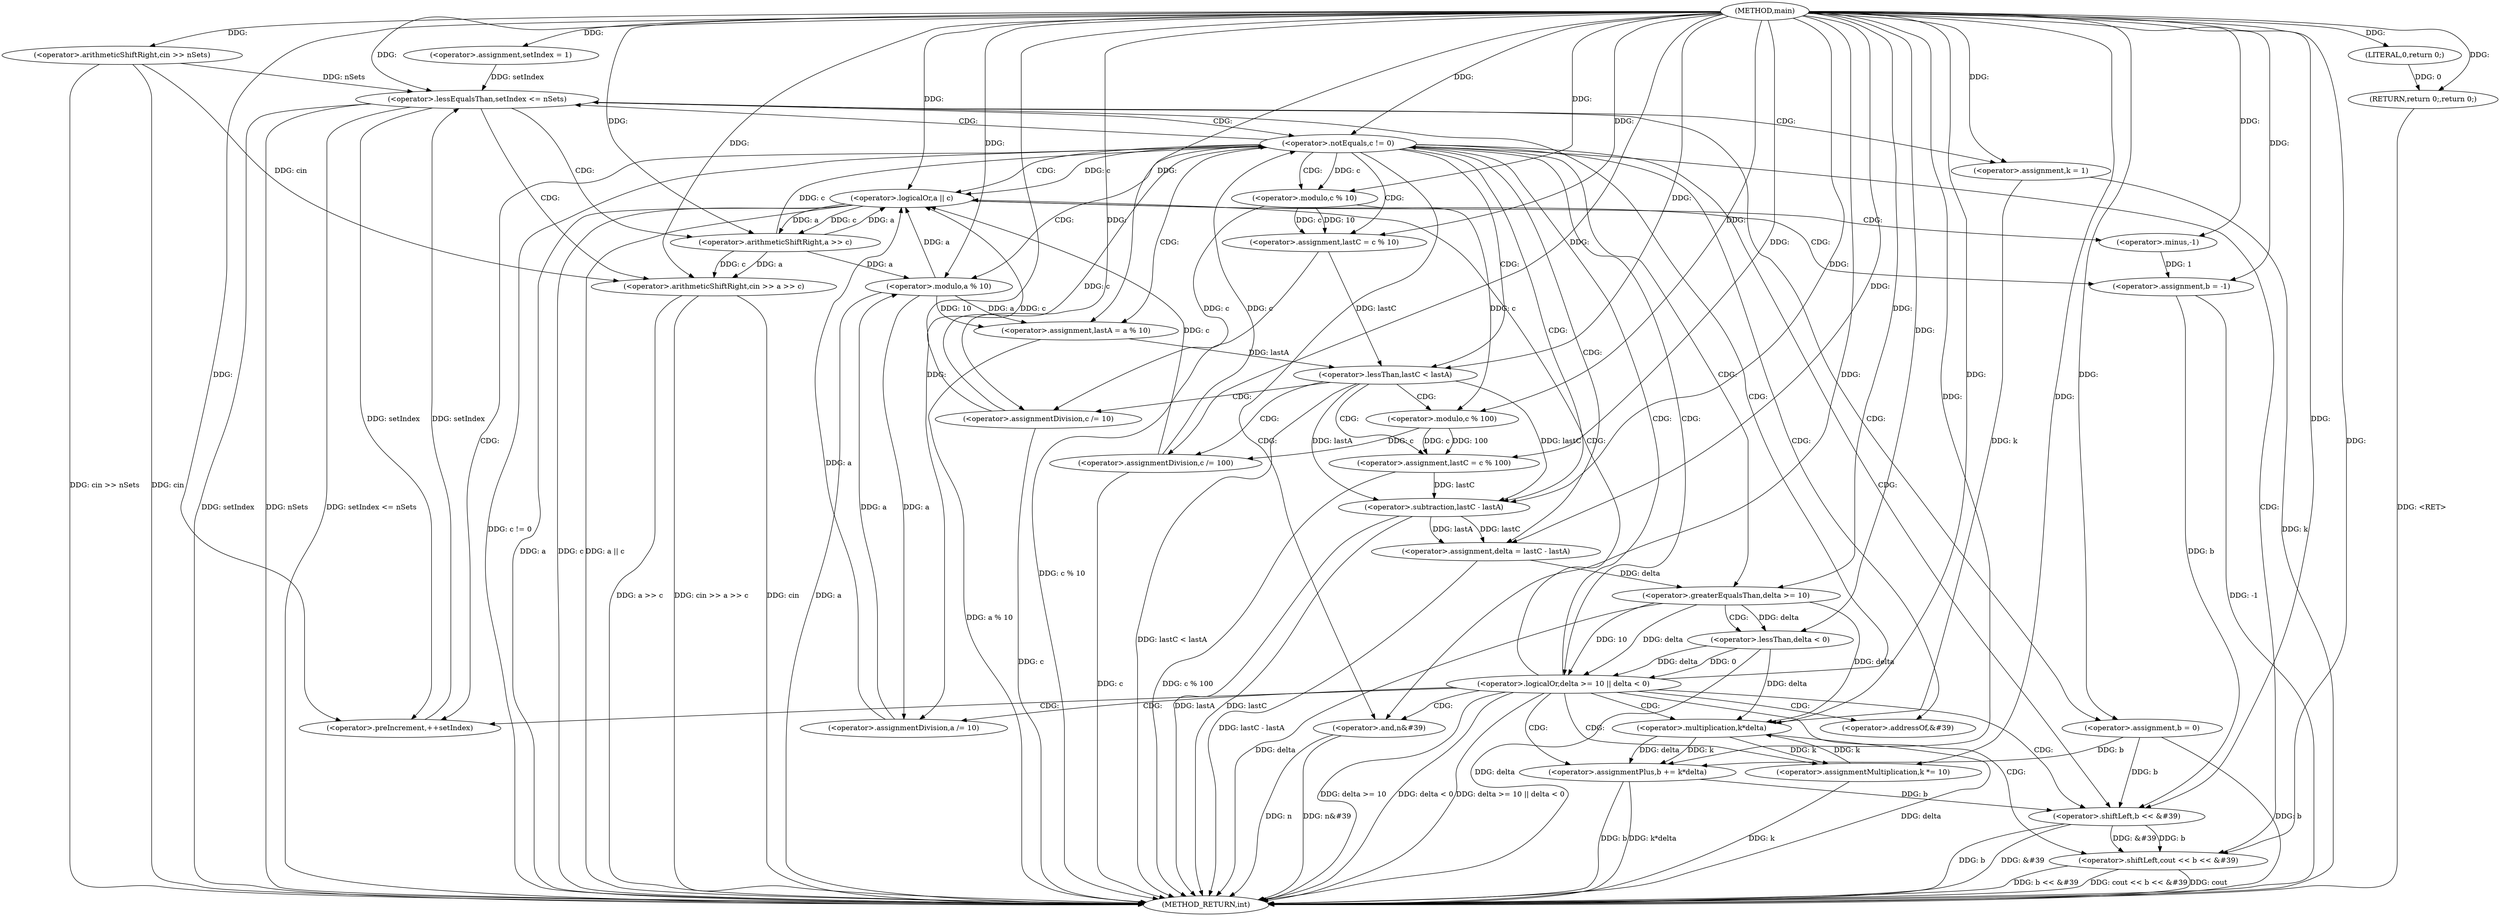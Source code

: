 digraph "main" {  
"1000101" [label = "(METHOD,main)" ]
"1000214" [label = "(METHOD_RETURN,int)" ]
"1000104" [label = "(<operator>.arithmeticShiftRight,cin >> nSets)" ]
"1000212" [label = "(RETURN,return 0;,return 0;)" ]
"1000109" [label = "(<operator>.assignment,setIndex = 1)" ]
"1000112" [label = "(<operator>.lessEqualsThan,setIndex <= nSets)" ]
"1000115" [label = "(<operator>.preIncrement,++setIndex)" ]
"1000213" [label = "(LITERAL,0,return 0;)" ]
"1000120" [label = "(<operator>.arithmeticShiftRight,cin >> a >> c)" ]
"1000126" [label = "(<operator>.assignment,b = 0)" ]
"1000130" [label = "(<operator>.assignment,k = 1)" ]
"1000203" [label = "(<operator>.shiftLeft,cout << b << &#39)" ]
"1000209" [label = "(<operator>.and,n&#39)" ]
"1000134" [label = "(<operator>.notEquals,c != 0)" ]
"1000196" [label = "(<operator>.logicalOr,a || c)" ]
"1000199" [label = "(<operator>.assignment,b = -1)" ]
"1000122" [label = "(<operator>.arithmeticShiftRight,a >> c)" ]
"1000139" [label = "(<operator>.assignment,lastA = a % 10)" ]
"1000145" [label = "(<operator>.assignment,lastC = c % 10)" ]
"1000169" [label = "(<operator>.assignment,delta = lastC - lastA)" ]
"1000189" [label = "(<operator>.assignmentDivision,a /= 10)" ]
"1000192" [label = "(<operator>.assignmentMultiplication,k *= 10)" ]
"1000205" [label = "(<operator>.shiftLeft,b << &#39)" ]
"1000151" [label = "(<operator>.lessThan,lastC < lastA)" ]
"1000175" [label = "(<operator>.logicalOr,delta >= 10 || delta < 0)" ]
"1000201" [label = "(<operator>.minus,-1)" ]
"1000141" [label = "(<operator>.modulo,a % 10)" ]
"1000147" [label = "(<operator>.modulo,c % 10)" ]
"1000155" [label = "(<operator>.assignment,lastC = c % 100)" ]
"1000160" [label = "(<operator>.assignmentDivision,c /= 100)" ]
"1000171" [label = "(<operator>.subtraction,lastC - lastA)" ]
"1000184" [label = "(<operator>.assignmentPlus,b += k*delta)" ]
"1000165" [label = "(<operator>.assignmentDivision,c /= 10)" ]
"1000176" [label = "(<operator>.greaterEqualsThan,delta >= 10)" ]
"1000179" [label = "(<operator>.lessThan,delta < 0)" ]
"1000157" [label = "(<operator>.modulo,c % 100)" ]
"1000186" [label = "(<operator>.multiplication,k*delta)" ]
"1000207" [label = "(<operator>.addressOf,&#39)" ]
  "1000104" -> "1000214"  [ label = "DDG: cin"] 
  "1000104" -> "1000214"  [ label = "DDG: cin >> nSets"] 
  "1000112" -> "1000214"  [ label = "DDG: setIndex"] 
  "1000112" -> "1000214"  [ label = "DDG: nSets"] 
  "1000112" -> "1000214"  [ label = "DDG: setIndex <= nSets"] 
  "1000120" -> "1000214"  [ label = "DDG: cin"] 
  "1000120" -> "1000214"  [ label = "DDG: a >> c"] 
  "1000120" -> "1000214"  [ label = "DDG: cin >> a >> c"] 
  "1000126" -> "1000214"  [ label = "DDG: b"] 
  "1000130" -> "1000214"  [ label = "DDG: k"] 
  "1000134" -> "1000214"  [ label = "DDG: c != 0"] 
  "1000141" -> "1000214"  [ label = "DDG: a"] 
  "1000139" -> "1000214"  [ label = "DDG: a % 10"] 
  "1000145" -> "1000214"  [ label = "DDG: c % 10"] 
  "1000151" -> "1000214"  [ label = "DDG: lastC < lastA"] 
  "1000165" -> "1000214"  [ label = "DDG: c"] 
  "1000155" -> "1000214"  [ label = "DDG: c % 100"] 
  "1000160" -> "1000214"  [ label = "DDG: c"] 
  "1000171" -> "1000214"  [ label = "DDG: lastC"] 
  "1000171" -> "1000214"  [ label = "DDG: lastA"] 
  "1000169" -> "1000214"  [ label = "DDG: lastC - lastA"] 
  "1000176" -> "1000214"  [ label = "DDG: delta"] 
  "1000175" -> "1000214"  [ label = "DDG: delta >= 10"] 
  "1000179" -> "1000214"  [ label = "DDG: delta"] 
  "1000175" -> "1000214"  [ label = "DDG: delta < 0"] 
  "1000175" -> "1000214"  [ label = "DDG: delta >= 10 || delta < 0"] 
  "1000184" -> "1000214"  [ label = "DDG: b"] 
  "1000186" -> "1000214"  [ label = "DDG: delta"] 
  "1000184" -> "1000214"  [ label = "DDG: k*delta"] 
  "1000192" -> "1000214"  [ label = "DDG: k"] 
  "1000196" -> "1000214"  [ label = "DDG: a"] 
  "1000196" -> "1000214"  [ label = "DDG: c"] 
  "1000196" -> "1000214"  [ label = "DDG: a || c"] 
  "1000199" -> "1000214"  [ label = "DDG: -1"] 
  "1000205" -> "1000214"  [ label = "DDG: b"] 
  "1000205" -> "1000214"  [ label = "DDG: &#39"] 
  "1000203" -> "1000214"  [ label = "DDG: b << &#39"] 
  "1000203" -> "1000214"  [ label = "DDG: cout << b << &#39"] 
  "1000209" -> "1000214"  [ label = "DDG: n&#39"] 
  "1000212" -> "1000214"  [ label = "DDG: <RET>"] 
  "1000209" -> "1000214"  [ label = "DDG: n"] 
  "1000203" -> "1000214"  [ label = "DDG: cout"] 
  "1000213" -> "1000212"  [ label = "DDG: 0"] 
  "1000101" -> "1000212"  [ label = "DDG: "] 
  "1000101" -> "1000104"  [ label = "DDG: "] 
  "1000101" -> "1000109"  [ label = "DDG: "] 
  "1000101" -> "1000213"  [ label = "DDG: "] 
  "1000109" -> "1000112"  [ label = "DDG: setIndex"] 
  "1000115" -> "1000112"  [ label = "DDG: setIndex"] 
  "1000101" -> "1000112"  [ label = "DDG: "] 
  "1000104" -> "1000112"  [ label = "DDG: nSets"] 
  "1000112" -> "1000115"  [ label = "DDG: setIndex"] 
  "1000101" -> "1000115"  [ label = "DDG: "] 
  "1000101" -> "1000126"  [ label = "DDG: "] 
  "1000101" -> "1000130"  [ label = "DDG: "] 
  "1000104" -> "1000120"  [ label = "DDG: cin"] 
  "1000101" -> "1000120"  [ label = "DDG: "] 
  "1000122" -> "1000120"  [ label = "DDG: a"] 
  "1000122" -> "1000120"  [ label = "DDG: c"] 
  "1000201" -> "1000199"  [ label = "DDG: 1"] 
  "1000101" -> "1000203"  [ label = "DDG: "] 
  "1000205" -> "1000203"  [ label = "DDG: &#39"] 
  "1000205" -> "1000203"  [ label = "DDG: b"] 
  "1000101" -> "1000209"  [ label = "DDG: "] 
  "1000196" -> "1000122"  [ label = "DDG: a"] 
  "1000101" -> "1000122"  [ label = "DDG: "] 
  "1000196" -> "1000122"  [ label = "DDG: c"] 
  "1000122" -> "1000134"  [ label = "DDG: c"] 
  "1000165" -> "1000134"  [ label = "DDG: c"] 
  "1000160" -> "1000134"  [ label = "DDG: c"] 
  "1000101" -> "1000134"  [ label = "DDG: "] 
  "1000141" -> "1000139"  [ label = "DDG: a"] 
  "1000141" -> "1000139"  [ label = "DDG: 10"] 
  "1000147" -> "1000145"  [ label = "DDG: c"] 
  "1000147" -> "1000145"  [ label = "DDG: 10"] 
  "1000171" -> "1000169"  [ label = "DDG: lastC"] 
  "1000171" -> "1000169"  [ label = "DDG: lastA"] 
  "1000101" -> "1000189"  [ label = "DDG: "] 
  "1000101" -> "1000192"  [ label = "DDG: "] 
  "1000122" -> "1000196"  [ label = "DDG: a"] 
  "1000141" -> "1000196"  [ label = "DDG: a"] 
  "1000189" -> "1000196"  [ label = "DDG: a"] 
  "1000101" -> "1000196"  [ label = "DDG: "] 
  "1000134" -> "1000196"  [ label = "DDG: c"] 
  "1000165" -> "1000196"  [ label = "DDG: c"] 
  "1000160" -> "1000196"  [ label = "DDG: c"] 
  "1000101" -> "1000199"  [ label = "DDG: "] 
  "1000126" -> "1000205"  [ label = "DDG: b"] 
  "1000184" -> "1000205"  [ label = "DDG: b"] 
  "1000199" -> "1000205"  [ label = "DDG: b"] 
  "1000101" -> "1000205"  [ label = "DDG: "] 
  "1000101" -> "1000139"  [ label = "DDG: "] 
  "1000101" -> "1000145"  [ label = "DDG: "] 
  "1000101" -> "1000169"  [ label = "DDG: "] 
  "1000141" -> "1000189"  [ label = "DDG: a"] 
  "1000186" -> "1000192"  [ label = "DDG: k"] 
  "1000101" -> "1000201"  [ label = "DDG: "] 
  "1000122" -> "1000141"  [ label = "DDG: a"] 
  "1000189" -> "1000141"  [ label = "DDG: a"] 
  "1000101" -> "1000141"  [ label = "DDG: "] 
  "1000134" -> "1000147"  [ label = "DDG: c"] 
  "1000101" -> "1000147"  [ label = "DDG: "] 
  "1000145" -> "1000151"  [ label = "DDG: lastC"] 
  "1000101" -> "1000151"  [ label = "DDG: "] 
  "1000139" -> "1000151"  [ label = "DDG: lastA"] 
  "1000157" -> "1000155"  [ label = "DDG: 100"] 
  "1000157" -> "1000155"  [ label = "DDG: c"] 
  "1000101" -> "1000160"  [ label = "DDG: "] 
  "1000151" -> "1000171"  [ label = "DDG: lastC"] 
  "1000155" -> "1000171"  [ label = "DDG: lastC"] 
  "1000101" -> "1000171"  [ label = "DDG: "] 
  "1000151" -> "1000171"  [ label = "DDG: lastA"] 
  "1000176" -> "1000175"  [ label = "DDG: 10"] 
  "1000176" -> "1000175"  [ label = "DDG: delta"] 
  "1000179" -> "1000175"  [ label = "DDG: delta"] 
  "1000179" -> "1000175"  [ label = "DDG: 0"] 
  "1000186" -> "1000184"  [ label = "DDG: delta"] 
  "1000186" -> "1000184"  [ label = "DDG: k"] 
  "1000101" -> "1000155"  [ label = "DDG: "] 
  "1000157" -> "1000160"  [ label = "DDG: c"] 
  "1000101" -> "1000165"  [ label = "DDG: "] 
  "1000169" -> "1000176"  [ label = "DDG: delta"] 
  "1000101" -> "1000176"  [ label = "DDG: "] 
  "1000176" -> "1000179"  [ label = "DDG: delta"] 
  "1000101" -> "1000179"  [ label = "DDG: "] 
  "1000126" -> "1000184"  [ label = "DDG: b"] 
  "1000101" -> "1000184"  [ label = "DDG: "] 
  "1000147" -> "1000157"  [ label = "DDG: c"] 
  "1000101" -> "1000157"  [ label = "DDG: "] 
  "1000147" -> "1000165"  [ label = "DDG: c"] 
  "1000130" -> "1000186"  [ label = "DDG: k"] 
  "1000192" -> "1000186"  [ label = "DDG: k"] 
  "1000101" -> "1000186"  [ label = "DDG: "] 
  "1000176" -> "1000186"  [ label = "DDG: delta"] 
  "1000179" -> "1000186"  [ label = "DDG: delta"] 
  "1000112" -> "1000122"  [ label = "CDG: "] 
  "1000112" -> "1000120"  [ label = "CDG: "] 
  "1000112" -> "1000126"  [ label = "CDG: "] 
  "1000112" -> "1000130"  [ label = "CDG: "] 
  "1000112" -> "1000134"  [ label = "CDG: "] 
  "1000134" -> "1000141"  [ label = "CDG: "] 
  "1000134" -> "1000139"  [ label = "CDG: "] 
  "1000134" -> "1000169"  [ label = "CDG: "] 
  "1000134" -> "1000196"  [ label = "CDG: "] 
  "1000134" -> "1000112"  [ label = "CDG: "] 
  "1000134" -> "1000207"  [ label = "CDG: "] 
  "1000134" -> "1000203"  [ label = "CDG: "] 
  "1000134" -> "1000205"  [ label = "CDG: "] 
  "1000134" -> "1000175"  [ label = "CDG: "] 
  "1000134" -> "1000147"  [ label = "CDG: "] 
  "1000134" -> "1000151"  [ label = "CDG: "] 
  "1000134" -> "1000145"  [ label = "CDG: "] 
  "1000134" -> "1000171"  [ label = "CDG: "] 
  "1000134" -> "1000176"  [ label = "CDG: "] 
  "1000134" -> "1000115"  [ label = "CDG: "] 
  "1000134" -> "1000209"  [ label = "CDG: "] 
  "1000196" -> "1000199"  [ label = "CDG: "] 
  "1000196" -> "1000201"  [ label = "CDG: "] 
  "1000151" -> "1000165"  [ label = "CDG: "] 
  "1000151" -> "1000157"  [ label = "CDG: "] 
  "1000151" -> "1000155"  [ label = "CDG: "] 
  "1000151" -> "1000160"  [ label = "CDG: "] 
  "1000175" -> "1000186"  [ label = "CDG: "] 
  "1000175" -> "1000189"  [ label = "CDG: "] 
  "1000175" -> "1000192"  [ label = "CDG: "] 
  "1000175" -> "1000184"  [ label = "CDG: "] 
  "1000175" -> "1000134"  [ label = "CDG: "] 
  "1000175" -> "1000196"  [ label = "CDG: "] 
  "1000175" -> "1000112"  [ label = "CDG: "] 
  "1000175" -> "1000207"  [ label = "CDG: "] 
  "1000175" -> "1000203"  [ label = "CDG: "] 
  "1000175" -> "1000205"  [ label = "CDG: "] 
  "1000175" -> "1000115"  [ label = "CDG: "] 
  "1000175" -> "1000209"  [ label = "CDG: "] 
  "1000176" -> "1000179"  [ label = "CDG: "] 
}
